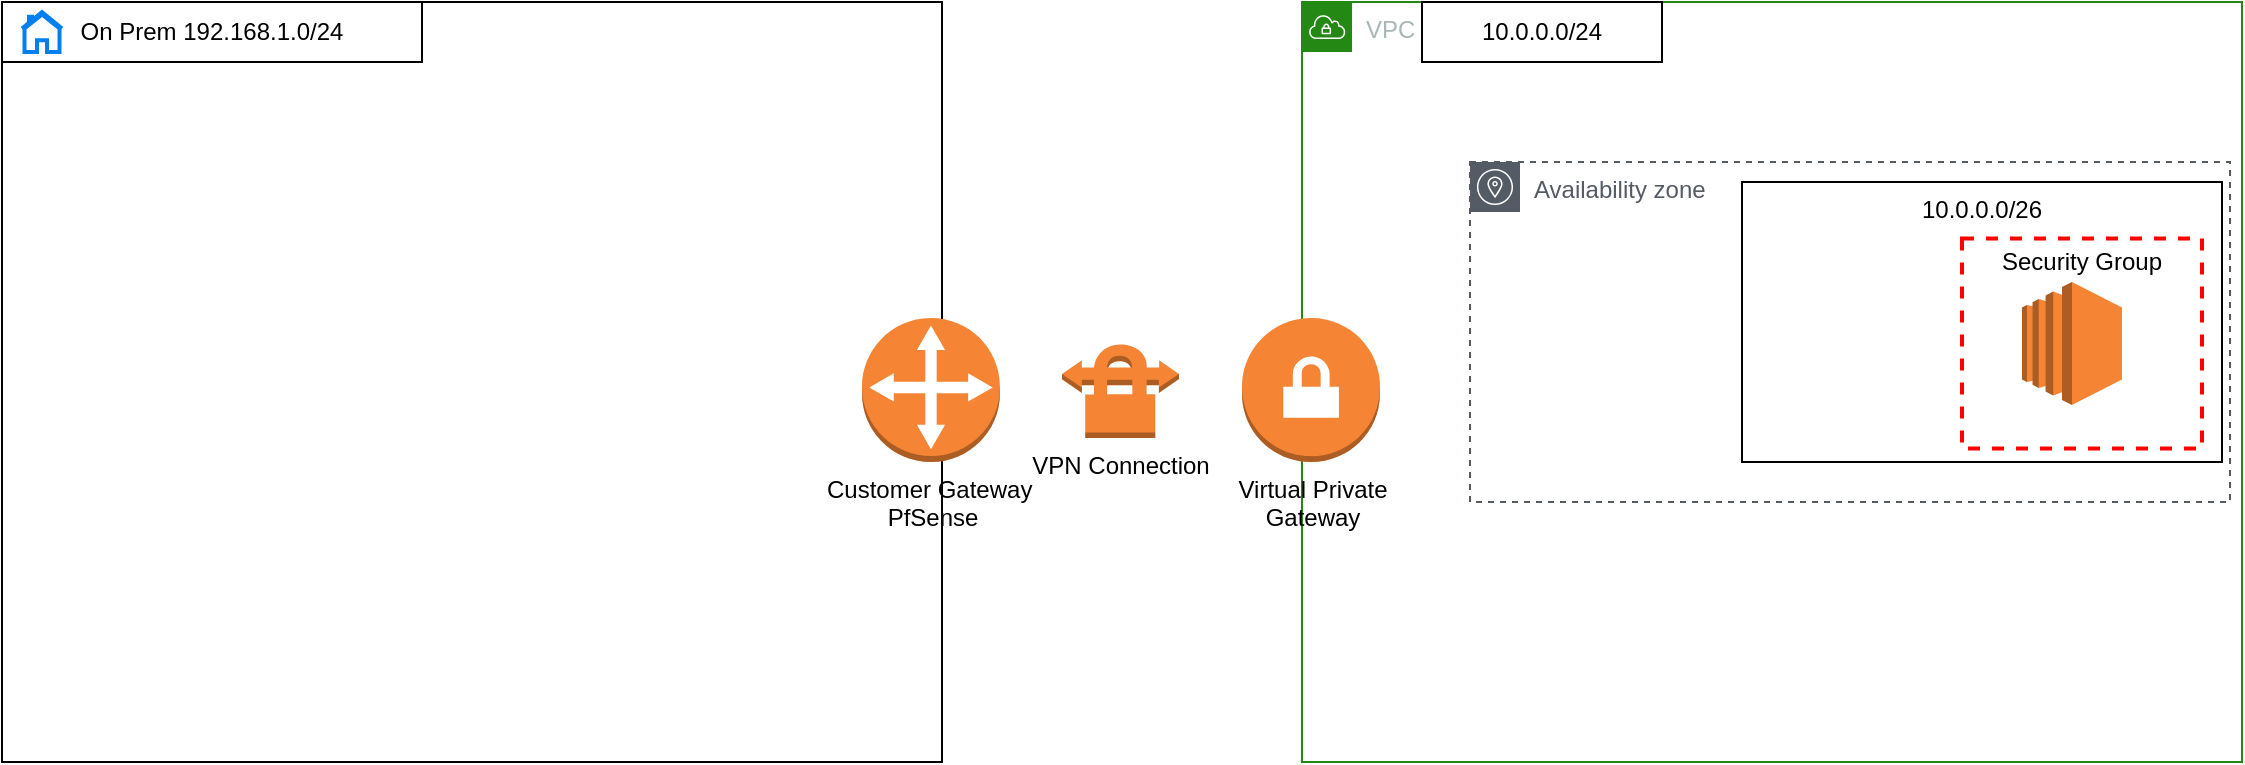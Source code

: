<mxfile version="15.8.8" type="github">
  <diagram id="V7je1O-hMXL9oF9jtUTb" name="Page-1">
    <mxGraphModel dx="2253" dy="771" grid="1" gridSize="10" guides="1" tooltips="1" connect="1" arrows="1" fold="1" page="1" pageScale="1" pageWidth="827" pageHeight="1169" math="0" shadow="0">
      <root>
        <mxCell id="0" />
        <mxCell id="1" parent="0" />
        <mxCell id="sKMQY5zvEQgRqJb_hfwc-5" value="10.0.0.0/26" style="rounded=0;whiteSpace=wrap;html=1;shadow=0;fillColor=none;verticalAlign=top;" parent="1" vertex="1">
          <mxGeometry x="550" y="130" width="240" height="140" as="geometry" />
        </mxCell>
        <mxCell id="sKMQY5zvEQgRqJb_hfwc-83" value="" style="rounded=0;whiteSpace=wrap;html=1;fillColor=none;" parent="1" vertex="1">
          <mxGeometry x="-320" y="40" width="470" height="380" as="geometry" />
        </mxCell>
        <mxCell id="sKMQY5zvEQgRqJb_hfwc-1" value="VPC" style="points=[[0,0],[0.25,0],[0.5,0],[0.75,0],[1,0],[1,0.25],[1,0.5],[1,0.75],[1,1],[0.75,1],[0.5,1],[0.25,1],[0,1],[0,0.75],[0,0.5],[0,0.25]];outlineConnect=0;gradientColor=none;html=1;whiteSpace=wrap;fontSize=12;fontStyle=0;shape=mxgraph.aws4.group;grIcon=mxgraph.aws4.group_vpc;strokeColor=#248814;fillColor=none;verticalAlign=top;align=left;spacingLeft=30;fontColor=#AAB7B8;dashed=0;" parent="1" vertex="1">
          <mxGeometry x="330" y="40" width="470" height="380" as="geometry" />
        </mxCell>
        <mxCell id="sKMQY5zvEQgRqJb_hfwc-2" value="Availability zone" style="sketch=0;outlineConnect=0;gradientColor=none;html=1;whiteSpace=wrap;fontSize=12;fontStyle=0;shape=mxgraph.aws4.group;grIcon=mxgraph.aws4.group_availability_zone;strokeColor=#545B64;fillColor=none;verticalAlign=top;align=left;spacingLeft=30;fontColor=#545B64;dashed=1;" parent="1" vertex="1">
          <mxGeometry x="414" y="120" width="380" height="170" as="geometry" />
        </mxCell>
        <mxCell id="sKMQY5zvEQgRqJb_hfwc-3" value="" style="outlineConnect=0;dashed=0;verticalLabelPosition=bottom;verticalAlign=top;align=center;html=1;shape=mxgraph.aws3.ec2;fillColor=#F58534;gradientColor=none;" parent="1" vertex="1">
          <mxGeometry x="690" y="180" width="50" height="61.5" as="geometry" />
        </mxCell>
        <mxCell id="sKMQY5zvEQgRqJb_hfwc-4" value="10.0.0.0/24" style="rounded=0;whiteSpace=wrap;html=1;" parent="1" vertex="1">
          <mxGeometry x="390" y="40" width="120" height="30" as="geometry" />
        </mxCell>
        <mxCell id="sKMQY5zvEQgRqJb_hfwc-6" value="" style="html=1;verticalLabelPosition=bottom;align=center;labelBackgroundColor=#ffffff;verticalAlign=top;strokeWidth=2;strokeColor=#0080F0;shadow=0;dashed=0;shape=mxgraph.ios7.icons.home;" parent="1" vertex="1">
          <mxGeometry x="-310" y="45" width="20" height="20" as="geometry" />
        </mxCell>
        <mxCell id="sKMQY5zvEQgRqJb_hfwc-84" value="On Prem 192.168.1.0/24" style="rounded=0;whiteSpace=wrap;html=1;fillColor=none;" parent="1" vertex="1">
          <mxGeometry x="-320" y="40" width="210" height="30" as="geometry" />
        </mxCell>
        <mxCell id="sKMQY5zvEQgRqJb_hfwc-85" value="Virtual Private&lt;br&gt;Gateway" style="outlineConnect=0;dashed=0;verticalLabelPosition=bottom;verticalAlign=top;align=center;html=1;shape=mxgraph.aws3.vpn_gateway;fillColor=#F58534;gradientColor=none;" parent="1" vertex="1">
          <mxGeometry x="300" y="198" width="69" height="72" as="geometry" />
        </mxCell>
        <mxCell id="sKMQY5zvEQgRqJb_hfwc-86" value="VPN Connection" style="outlineConnect=0;dashed=0;verticalLabelPosition=bottom;verticalAlign=top;align=center;html=1;shape=mxgraph.aws3.vpn_connection;fillColor=#F58534;gradientColor=none;" parent="1" vertex="1">
          <mxGeometry x="210" y="210" width="58.5" height="48" as="geometry" />
        </mxCell>
        <mxCell id="sKMQY5zvEQgRqJb_hfwc-93" value="Customer Gateway&amp;nbsp;&lt;br&gt;PfSense" style="outlineConnect=0;dashed=0;verticalLabelPosition=bottom;verticalAlign=top;align=center;html=1;shape=mxgraph.aws3.customer_gateway;fillColor=#F58534;gradientColor=none;" parent="1" vertex="1">
          <mxGeometry x="110" y="198" width="69" height="72" as="geometry" />
        </mxCell>
        <mxCell id="sKMQY5zvEQgRqJb_hfwc-94" value="Security Group" style="fontStyle=0;verticalAlign=top;align=center;spacingTop=-2;fillColor=none;rounded=0;whiteSpace=wrap;html=1;strokeColor=#FF0000;strokeWidth=2;dashed=1;container=1;collapsible=0;expand=0;recursiveResize=0;" parent="1" vertex="1">
          <mxGeometry x="660" y="158.25" width="120" height="105" as="geometry" />
        </mxCell>
      </root>
    </mxGraphModel>
  </diagram>
</mxfile>
